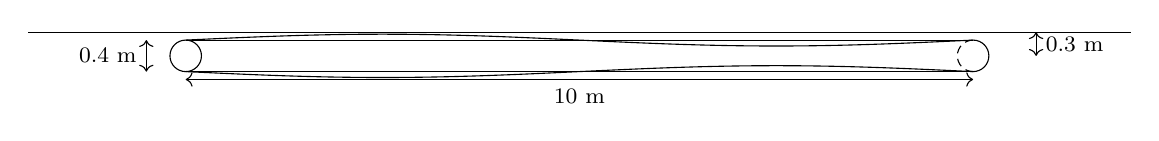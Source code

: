 \pgfmathsetmacro{\radius}{0.2}
\pgfmathsetmacro{\length}{10.0}
\pgfmathsetmacro{\depth}{-0.3}
\pgfmathsetmacro{\amplitude}{0.15}

% FREE SURFACE
\draw (-2, 0) -- ++(\length+4, 0);

% ARROWS
\draw[<->=latex] (0, \depth-\radius-0.1) -- node[below] {\footnotesize 10 m} ++ (\length,0);
\draw[<->=latex] (0-0.5, \depth-\radius) -- node[left] {\footnotesize 0.4 m} ++ (0,2*\radius);
\draw[<->=latex] (\length+0.8, 0.0) -- node[right] {\footnotesize 0.3 m} ++ (0,\depth);

% SIDE OF THE CYLINDER
\draw (0, \depth) circle ({\radius} and \radius);  % Left circle
\draw (\length,\depth-\radius) arc (-90:90:{\radius} and {\radius});  % Front of right circle
\draw[densely dashed] (\length,\depth+\radius) arc (90:270:{\radius} and {\radius});  % Back of right circle

% FLAT CYLINDER
\draw (0,\depth+\radius) -- ++(\length,0);  % Top side
\draw (0,\depth-\radius) -- ++(\length,0);  % Bottom side

% MODE 1
% \node[anchor=east] at (-0.5, \depth) {\small $\sin\left( 1 \times 2\pi x/L\right)$};
\draw (0,\depth+\radius) 
  sin ++ ({\length/4},0.5*\amplitude) cos ++ ({\length/4},-0.5*\amplitude) sin ++ ({\length/4},-0.5*\amplitude) cos ++ ({\length/4},0.5*\amplitude);  % Top side
\draw (0,\depth-\radius) 
  sin ++ ({\length/4},-0.5*\amplitude) cos ++ ({\length/4},0.5*\amplitude) sin ++ ({\length/4},0.5*\amplitude) cos ++ ({\length/4},-0.5*\amplitude);
